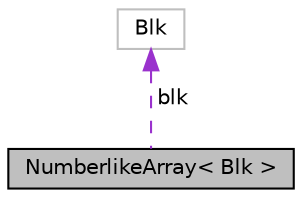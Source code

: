 digraph "NumberlikeArray&lt; Blk &gt;"
{
  edge [fontname="Helvetica",fontsize="10",labelfontname="Helvetica",labelfontsize="10"];
  node [fontname="Helvetica",fontsize="10",shape=record];
  Node1 [label="NumberlikeArray\< Blk \>",height=0.2,width=0.4,color="black", fillcolor="grey75", style="filled", fontcolor="black"];
  Node2 -> Node1 [dir="back",color="darkorchid3",fontsize="10",style="dashed",label=" blk" ,fontname="Helvetica"];
  Node2 [label="Blk",height=0.2,width=0.4,color="grey75", fillcolor="white", style="filled"];
}
